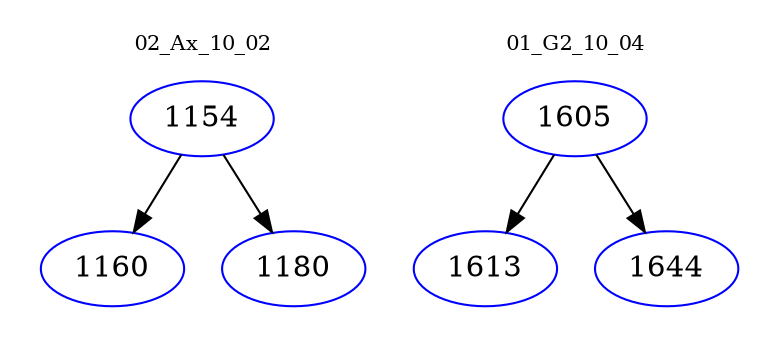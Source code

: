 digraph{
subgraph cluster_0 {
color = white
label = "02_Ax_10_02";
fontsize=10;
T0_1154 [label="1154", color="blue"]
T0_1154 -> T0_1160 [color="black"]
T0_1160 [label="1160", color="blue"]
T0_1154 -> T0_1180 [color="black"]
T0_1180 [label="1180", color="blue"]
}
subgraph cluster_1 {
color = white
label = "01_G2_10_04";
fontsize=10;
T1_1605 [label="1605", color="blue"]
T1_1605 -> T1_1613 [color="black"]
T1_1613 [label="1613", color="blue"]
T1_1605 -> T1_1644 [color="black"]
T1_1644 [label="1644", color="blue"]
}
}
